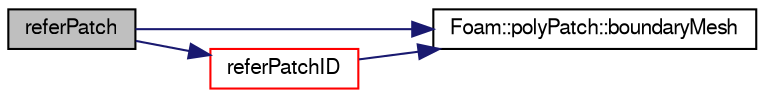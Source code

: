 digraph "referPatch"
{
  bgcolor="transparent";
  edge [fontname="FreeSans",fontsize="10",labelfontname="FreeSans",labelfontsize="10"];
  node [fontname="FreeSans",fontsize="10",shape=record];
  rankdir="LR";
  Node1 [label="referPatch",height=0.2,width=0.4,color="black", fillcolor="grey75", style="filled" fontcolor="black"];
  Node1 -> Node2 [color="midnightblue",fontsize="10",style="solid",fontname="FreeSans"];
  Node2 [label="Foam::polyPatch::boundaryMesh",height=0.2,width=0.4,color="black",URL="$a01877.html#a967e2a9a4a6da59154f932595447adc9",tooltip="Return boundaryMesh reference. "];
  Node1 -> Node3 [color="midnightblue",fontsize="10",style="solid",fontname="FreeSans"];
  Node3 [label="referPatchID",height=0.2,width=0.4,color="red",URL="$a01926.html#a60cd6cc94d949d7fc5e0c3e265ee8423",tooltip="Referring patchID. "];
  Node3 -> Node2 [color="midnightblue",fontsize="10",style="solid",fontname="FreeSans"];
}
